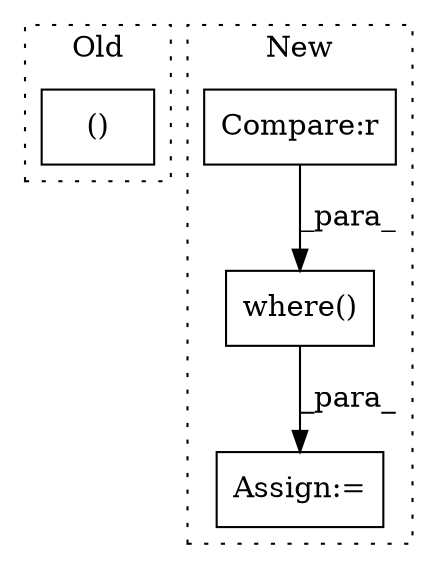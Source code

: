digraph G {
subgraph cluster0 {
1 [label="()" a="54" s="2968" l="0" shape="box"];
label = "Old";
style="dotted";
}
subgraph cluster1 {
2 [label="where()" a="75" s="3122,3205" l="12,1" shape="box"];
3 [label="Assign:=" a="68" s="3119" l="3" shape="box"];
4 [label="Compare:r" a="40" s="3134" l="63" shape="box"];
label = "New";
style="dotted";
}
2 -> 3 [label="_para_"];
4 -> 2 [label="_para_"];
}